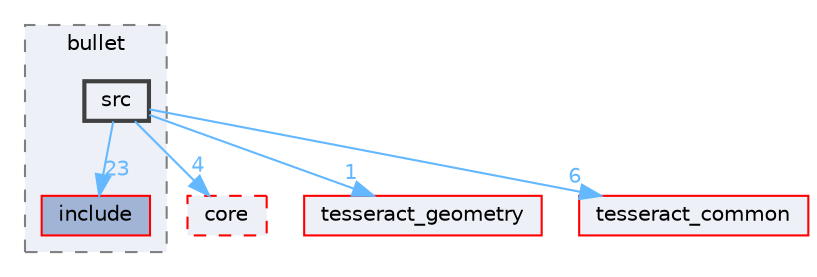 digraph "tesseract_collision/bullet/src"
{
 // LATEX_PDF_SIZE
  bgcolor="transparent";
  edge [fontname=Helvetica,fontsize=10,labelfontname=Helvetica,labelfontsize=10];
  node [fontname=Helvetica,fontsize=10,shape=box,height=0.2,width=0.4];
  compound=true
  subgraph clusterdir_06345f2e0a93a8c3d7765a82cd4266e2 {
    graph [ bgcolor="#edf0f7", pencolor="grey50", label="bullet", fontname=Helvetica,fontsize=10 style="filled,dashed", URL="dir_06345f2e0a93a8c3d7765a82cd4266e2.html",tooltip=""]
  dir_492117a50edf3ed57c226253370eb004 [label="include", fillcolor="#a2b4d6", color="red", style="filled", URL="dir_492117a50edf3ed57c226253370eb004.html",tooltip=""];
  dir_dae38e78ebebf6b516a3680faf41bba4 [label="src", fillcolor="#edf0f7", color="grey25", style="filled,bold", URL="dir_dae38e78ebebf6b516a3680faf41bba4.html",tooltip=""];
  }
  dir_3cc4793d26fe710183f6534c88691bb7 [label="core", fillcolor="#edf0f7", color="red", style="filled,dashed", URL="dir_3cc4793d26fe710183f6534c88691bb7.html",tooltip=""];
  dir_48d618810f42ebb74ce6e28217206bba [label="tesseract_geometry", fillcolor="#edf0f7", color="red", style="filled", URL="dir_48d618810f42ebb74ce6e28217206bba.html",tooltip=""];
  dir_8430b83f3af685b4c96d298a32e9aa37 [label="tesseract_common", fillcolor="#edf0f7", color="red", style="filled", URL="dir_8430b83f3af685b4c96d298a32e9aa37.html",tooltip=""];
  dir_dae38e78ebebf6b516a3680faf41bba4->dir_3cc4793d26fe710183f6534c88691bb7 [headlabel="4", labeldistance=1.5 headhref="dir_000053_000007.html" color="steelblue1" fontcolor="steelblue1"];
  dir_dae38e78ebebf6b516a3680faf41bba4->dir_48d618810f42ebb74ce6e28217206bba [headlabel="1", labeldistance=1.5 headhref="dir_000053_000079.html" color="steelblue1" fontcolor="steelblue1"];
  dir_dae38e78ebebf6b516a3680faf41bba4->dir_492117a50edf3ed57c226253370eb004 [headlabel="23", labeldistance=1.5 headhref="dir_000053_000027.html" color="steelblue1" fontcolor="steelblue1"];
  dir_dae38e78ebebf6b516a3680faf41bba4->dir_8430b83f3af685b4c96d298a32e9aa37 [headlabel="6", labeldistance=1.5 headhref="dir_000053_000075.html" color="steelblue1" fontcolor="steelblue1"];
}
